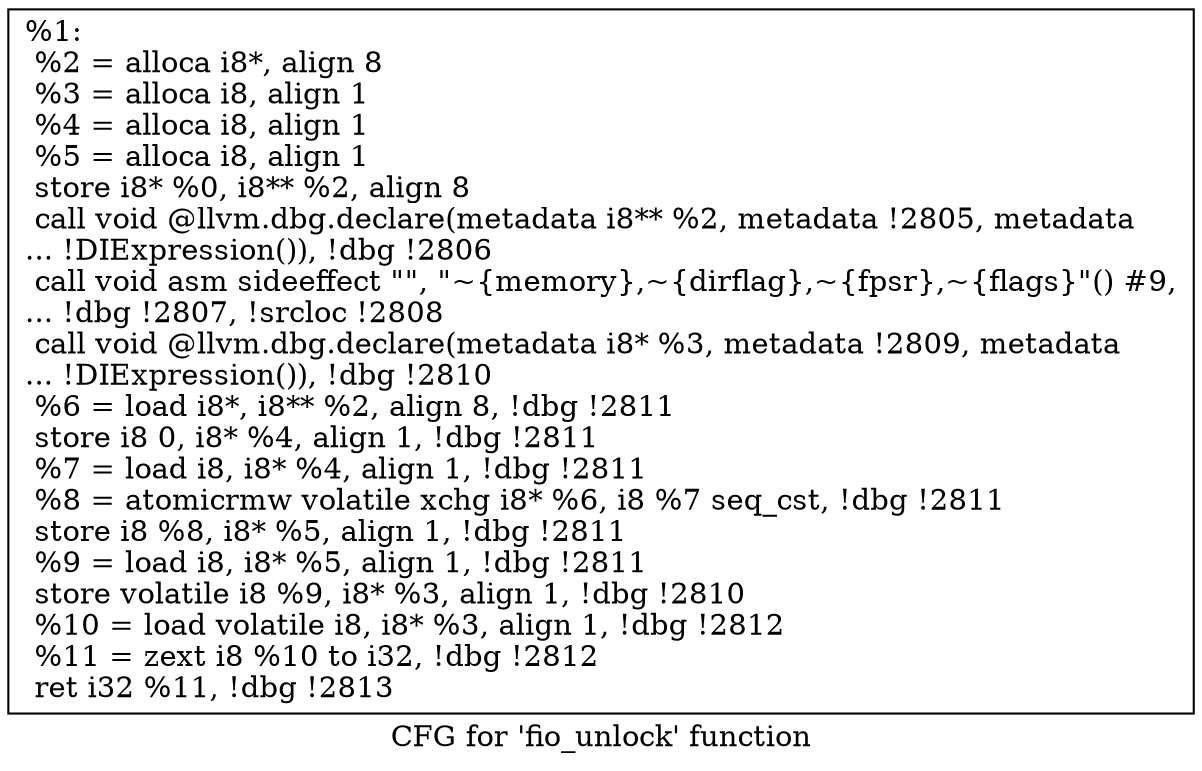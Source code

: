 digraph "CFG for 'fio_unlock' function" {
	label="CFG for 'fio_unlock' function";

	Node0x5568513e6f80 [shape=record,label="{%1:\l  %2 = alloca i8*, align 8\l  %3 = alloca i8, align 1\l  %4 = alloca i8, align 1\l  %5 = alloca i8, align 1\l  store i8* %0, i8** %2, align 8\l  call void @llvm.dbg.declare(metadata i8** %2, metadata !2805, metadata\l... !DIExpression()), !dbg !2806\l  call void asm sideeffect \"\", \"~\{memory\},~\{dirflag\},~\{fpsr\},~\{flags\}\"() #9,\l... !dbg !2807, !srcloc !2808\l  call void @llvm.dbg.declare(metadata i8* %3, metadata !2809, metadata\l... !DIExpression()), !dbg !2810\l  %6 = load i8*, i8** %2, align 8, !dbg !2811\l  store i8 0, i8* %4, align 1, !dbg !2811\l  %7 = load i8, i8* %4, align 1, !dbg !2811\l  %8 = atomicrmw volatile xchg i8* %6, i8 %7 seq_cst, !dbg !2811\l  store i8 %8, i8* %5, align 1, !dbg !2811\l  %9 = load i8, i8* %5, align 1, !dbg !2811\l  store volatile i8 %9, i8* %3, align 1, !dbg !2810\l  %10 = load volatile i8, i8* %3, align 1, !dbg !2812\l  %11 = zext i8 %10 to i32, !dbg !2812\l  ret i32 %11, !dbg !2813\l}"];
}
